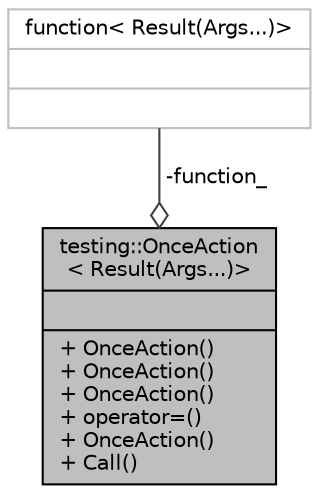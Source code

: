 digraph "testing::OnceAction&lt; Result(Args...)&gt;"
{
 // LATEX_PDF_SIZE
  bgcolor="transparent";
  edge [fontname="Helvetica",fontsize="10",labelfontname="Helvetica",labelfontsize="10"];
  node [fontname="Helvetica",fontsize="10",shape=record];
  Node1 [label="{testing::OnceAction\l\< Result(Args...)\>\n||+ OnceAction()\l+ OnceAction()\l+ OnceAction()\l+ operator=()\l+ OnceAction()\l+ Call()\l}",height=0.2,width=0.4,color="black", fillcolor="grey75", style="filled", fontcolor="black",tooltip=" "];
  Node2 -> Node1 [color="grey25",fontsize="10",style="solid",label=" -function_" ,arrowhead="odiamond",fontname="Helvetica"];
  Node2 [label="{function\< Result(Args...)\>\n||}",height=0.2,width=0.4,color="grey75",tooltip=" "];
}

